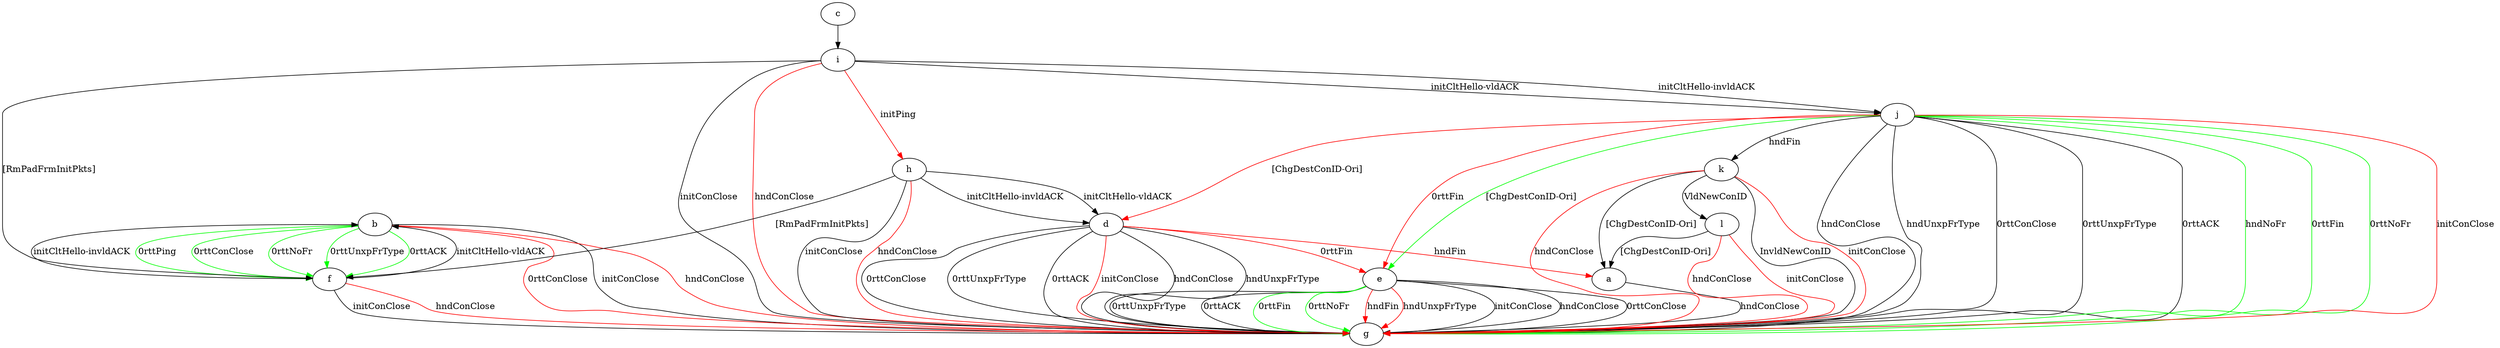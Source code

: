 digraph "" {
	a -> g	[key=0,
		label="hndConClose "];
	b -> f	[key=0,
		color=green,
		label="0rttPing "];
	b -> f	[key=1,
		color=green,
		label="0rttConClose "];
	b -> f	[key=2,
		color=green,
		label="0rttNoFr "];
	b -> f	[key=3,
		color=green,
		label="0rttUnxpFrType "];
	b -> f	[key=4,
		color=green,
		label="0rttACK "];
	b -> g	[key=0,
		label="initConClose "];
	b -> g	[key=1,
		color=red,
		label="hndConClose "];
	b -> g	[key=2,
		color=red,
		label="0rttConClose "];
	c -> i	[key=0];
	d -> a	[key=0,
		color=red,
		label="hndFin "];
	d -> e	[key=0,
		color=red,
		label="0rttFin "];
	d -> g	[key=0,
		label="hndConClose "];
	d -> g	[key=1,
		label="hndUnxpFrType "];
	d -> g	[key=2,
		label="0rttConClose "];
	d -> g	[key=3,
		label="0rttUnxpFrType "];
	d -> g	[key=4,
		label="0rttACK "];
	d -> g	[key=5,
		color=red,
		label="initConClose "];
	e -> g	[key=0,
		label="initConClose "];
	e -> g	[key=1,
		label="hndConClose "];
	e -> g	[key=2,
		label="0rttConClose "];
	e -> g	[key=3,
		label="0rttUnxpFrType "];
	e -> g	[key=4,
		label="0rttACK "];
	e -> g	[key=5,
		color=green,
		label="0rttFin "];
	e -> g	[key=6,
		color=green,
		label="0rttNoFr "];
	e -> g	[key=7,
		color=red,
		label="hndFin "];
	e -> g	[key=8,
		color=red,
		label="hndUnxpFrType "];
	f -> b	[key=0,
		label="initCltHello-vldACK "];
	f -> b	[key=1,
		label="initCltHello-invldACK "];
	f -> g	[key=0,
		label="initConClose "];
	f -> g	[key=1,
		color=red,
		label="hndConClose "];
	h -> d	[key=0,
		label="initCltHello-vldACK "];
	h -> d	[key=1,
		label="initCltHello-invldACK "];
	h -> f	[key=0,
		label="[RmPadFrmInitPkts] "];
	h -> g	[key=0,
		label="initConClose "];
	h -> g	[key=1,
		color=red,
		label="hndConClose "];
	i -> f	[key=0,
		label="[RmPadFrmInitPkts] "];
	i -> g	[key=0,
		label="initConClose "];
	i -> g	[key=1,
		color=red,
		label="hndConClose "];
	i -> h	[key=0,
		color=red,
		label="initPing "];
	i -> j	[key=0,
		label="initCltHello-vldACK "];
	i -> j	[key=1,
		label="initCltHello-invldACK "];
	j -> d	[key=0,
		color=red,
		label="[ChgDestConID-Ori] "];
	j -> e	[key=0,
		color=green,
		label="[ChgDestConID-Ori] "];
	j -> e	[key=1,
		color=red,
		label="0rttFin "];
	j -> g	[key=0,
		label="hndConClose "];
	j -> g	[key=1,
		label="hndUnxpFrType "];
	j -> g	[key=2,
		label="0rttConClose "];
	j -> g	[key=3,
		label="0rttUnxpFrType "];
	j -> g	[key=4,
		label="0rttACK "];
	j -> g	[key=5,
		color=green,
		label="hndNoFr "];
	j -> g	[key=6,
		color=green,
		label="0rttFin "];
	j -> g	[key=7,
		color=green,
		label="0rttNoFr "];
	j -> g	[key=8,
		color=red,
		label="initConClose "];
	j -> k	[key=0,
		label="hndFin "];
	k -> a	[key=0,
		label="[ChgDestConID-Ori] "];
	k -> g	[key=0,
		label="InvldNewConID "];
	k -> g	[key=1,
		color=red,
		label="initConClose "];
	k -> g	[key=2,
		color=red,
		label="hndConClose "];
	k -> l	[key=0,
		label="VldNewConID "];
	l -> a	[key=0,
		label="[ChgDestConID-Ori] "];
	l -> g	[key=0,
		color=red,
		label="initConClose "];
	l -> g	[key=1,
		color=red,
		label="hndConClose "];
}

